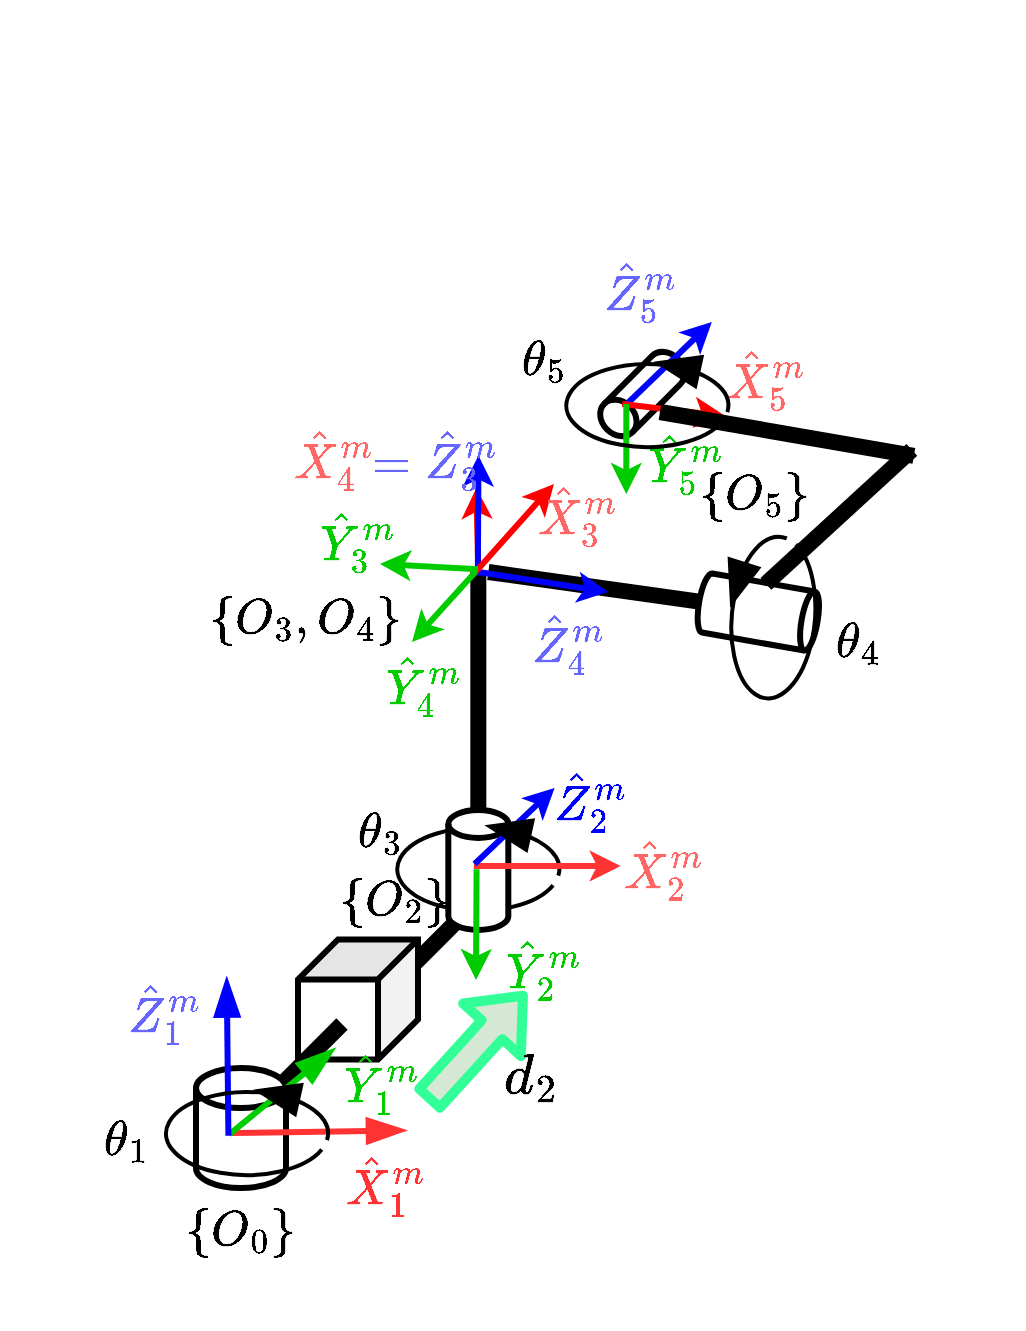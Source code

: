 <mxfile scale="3" border="0">
    <diagram id="aw2tME8MYQPTS3ObVP5B" name="Page-1">
        <mxGraphModel dx="1331" dy="1745" grid="0" gridSize="10" guides="1" tooltips="1" connect="1" arrows="1" fold="1" page="1" pageScale="1" pageWidth="1169" pageHeight="827" background="#FFFFFF" math="1" shadow="0">
            <root>
                <mxCell id="0"/>
                <mxCell id="1" parent="0"/>
                <mxCell id="263" value="" style="verticalLabelPosition=bottom;verticalAlign=top;html=1;shape=mxgraph.basic.arc;startAngle=0.313;endAngle=0.275;fillStyle=hatch;strokeColor=#000000;strokeWidth=2;fontFamily=Comic Sans MS;fontSize=60;fontColor=#000000;fillColor=#FFFFFF;rotation=-360;" parent="1" vertex="1">
                    <mxGeometry x="320.65" y="358.79" width="81.02" height="41.58" as="geometry"/>
                </mxCell>
                <mxCell id="284" value="" style="endArrow=none;html=1;strokeWidth=8;fontSize=16;" parent="1" edge="1">
                    <mxGeometry width="50" height="50" relative="1" as="geometry">
                        <mxPoint x="315" y="441" as="sourcePoint"/>
                        <mxPoint x="365" y="391" as="targetPoint"/>
                    </mxGeometry>
                </mxCell>
                <mxCell id="232" value="" style="shape=cube;whiteSpace=wrap;html=1;boundedLbl=1;backgroundOutline=1;darkOpacity=0.05;darkOpacity2=0.1;rotation=90;strokeWidth=3;fontSize=16;" parent="1" vertex="1">
                    <mxGeometry x="271" y="414.74" width="60" height="60" as="geometry"/>
                </mxCell>
                <mxCell id="283" value="" style="endArrow=none;html=1;strokeWidth=8;fontSize=16;" parent="1" edge="1">
                    <mxGeometry width="50" height="50" relative="1" as="geometry">
                        <mxPoint x="243" y="507" as="sourcePoint"/>
                        <mxPoint x="293" y="457" as="targetPoint"/>
                    </mxGeometry>
                </mxCell>
                <mxCell id="230" value="" style="shape=cylinder3;whiteSpace=wrap;html=1;boundedLbl=1;backgroundOutline=1;size=10;fontColor=#66FF66;strokeWidth=3;fontSize=16;rotation=0;" parent="1" vertex="1">
                    <mxGeometry x="220" y="479.03" width="45" height="60" as="geometry"/>
                </mxCell>
                <mxCell id="233" value="" style="shape=cylinder3;whiteSpace=wrap;html=1;boundedLbl=1;backgroundOutline=1;size=4;fontColor=#66FF66;rotation=100;strokeWidth=3;fontSize=16;" parent="1" vertex="1">
                    <mxGeometry x="486.16" y="221" width="30" height="60" as="geometry"/>
                </mxCell>
                <mxCell id="234" value="" style="endArrow=none;html=1;fontColor=#66FF66;strokeColor=#000000;strokeWidth=8;fontSize=16;" parent="1" edge="1">
                    <mxGeometry width="50" height="50" relative="1" as="geometry">
                        <mxPoint x="361.16" y="361" as="sourcePoint"/>
                        <mxPoint x="361.16" y="231.0" as="targetPoint"/>
                    </mxGeometry>
                </mxCell>
                <mxCell id="235" value="" style="endArrow=none;html=1;fontColor=#66FF66;strokeColor=#000000;strokeWidth=8;fontSize=16;entryX=0.5;entryY=1;entryDx=0;entryDy=0;entryPerimeter=0;" parent="1" target="233" edge="1">
                    <mxGeometry width="50" height="50" relative="1" as="geometry">
                        <mxPoint x="366.16" y="231.0" as="sourcePoint"/>
                        <mxPoint x="469.16" y="231" as="targetPoint"/>
                    </mxGeometry>
                </mxCell>
                <mxCell id="236" value="" style="shape=cylinder3;whiteSpace=wrap;html=1;boundedLbl=1;backgroundOutline=1;size=8.08;fontColor=#66FF66;rotation=-135;strokeWidth=3;fontSize=16;" parent="1" vertex="1">
                    <mxGeometry x="433.15" y="117" width="20" height="50" as="geometry"/>
                </mxCell>
                <mxCell id="237" value="" style="endArrow=classic;html=1;strokeColor=#0000FF;strokeWidth=3;fontSize=16;" parent="1" edge="1">
                    <mxGeometry width="50" height="50" relative="1" as="geometry">
                        <mxPoint x="361.16" y="231.0" as="sourcePoint"/>
                        <mxPoint x="426.16" y="241" as="targetPoint"/>
                    </mxGeometry>
                </mxCell>
                <mxCell id="238" value="" style="endArrow=classic;html=1;strokeColor=#FF0000;strokeWidth=3;fontSize=16;" parent="1" edge="1">
                    <mxGeometry width="50" height="50" relative="1" as="geometry">
                        <mxPoint x="361.16" y="231.0" as="sourcePoint"/>
                        <mxPoint x="360.16" y="189.0" as="targetPoint"/>
                    </mxGeometry>
                </mxCell>
                <mxCell id="240" value="" style="shape=cylinder3;whiteSpace=wrap;html=1;boundedLbl=1;backgroundOutline=1;size=7;fontColor=#66FF66;strokeWidth=3;fontSize=16;" parent="1" vertex="1">
                    <mxGeometry x="346.16" y="350" width="30" height="60" as="geometry"/>
                </mxCell>
                <mxCell id="241" value="" style="endArrow=classic;html=1;strokeColor=#0000FF;strokeWidth=3;fontSize=16;" parent="1" edge="1">
                    <mxGeometry width="50" height="50" relative="1" as="geometry">
                        <mxPoint x="360.91" y="232.76" as="sourcePoint"/>
                        <mxPoint x="361.25" y="172.76" as="targetPoint"/>
                    </mxGeometry>
                </mxCell>
                <mxCell id="242" value="" style="endArrow=classic;html=1;strokeColor=#FF0000;strokeWidth=3;fontSize=16;" parent="1" edge="1">
                    <mxGeometry width="50" height="50" relative="1" as="geometry">
                        <mxPoint x="358.16" y="232.76" as="sourcePoint"/>
                        <mxPoint x="399" y="187" as="targetPoint"/>
                    </mxGeometry>
                </mxCell>
                <mxCell id="247" value="&lt;font color=&quot;#ff6666&quot; style=&quot;font-size: 24px;&quot;&gt;$$ \hat X _{4}^m $$&lt;/font&gt;" style="text;html=1;strokeColor=none;fillColor=none;align=center;verticalAlign=middle;whiteSpace=wrap;rounded=0;strokeWidth=3;fontSize=60;fontFamily=Times New Roman;fontColor=#6666FF;rotation=0;connectable=0;" parent="1" vertex="1">
                    <mxGeometry x="269.16" y="153.18" width="41" height="41.76" as="geometry"/>
                </mxCell>
                <mxCell id="248" value="&lt;font color=&quot;#ff6666&quot; style=&quot;font-size: 24px;&quot;&gt;$$ \hat X _{5}^m $$&lt;/font&gt;" style="text;html=1;strokeColor=none;fillColor=none;align=center;verticalAlign=middle;whiteSpace=wrap;rounded=0;strokeWidth=3;fontSize=60;fontFamily=Times New Roman;fontColor=#6666FF;rotation=0;connectable=0;" parent="1" vertex="1">
                    <mxGeometry x="488.28" y="117" width="35.19" height="33.76" as="geometry"/>
                </mxCell>
                <mxCell id="249" value="&lt;font style=&quot;font-size: 24px;&quot;&gt;$$ \hat Z _{5}^m $$&lt;/font&gt;" style="text;html=1;strokeColor=none;fillColor=none;align=center;verticalAlign=middle;whiteSpace=wrap;rounded=0;strokeWidth=3;fontSize=60;fontFamily=Times New Roman;fontColor=#6666FF;rotation=0;" parent="1" vertex="1">
                    <mxGeometry x="418.47" y="74.54" width="49.37" height="30.61" as="geometry"/>
                </mxCell>
                <mxCell id="250" value="" style="endArrow=classic;html=1;strokeColor=#0000FF;strokeWidth=3;fontSize=16;" parent="1" edge="1">
                    <mxGeometry width="50" height="50" relative="1" as="geometry">
                        <mxPoint x="435.41" y="147.0" as="sourcePoint"/>
                        <mxPoint x="477.91" y="106.0" as="targetPoint"/>
                    </mxGeometry>
                </mxCell>
                <mxCell id="251" value="" style="endArrow=classic;html=1;strokeColor=#FF0000;strokeWidth=3;fontSize=16;" parent="1" edge="1">
                    <mxGeometry width="50" height="50" relative="1" as="geometry">
                        <mxPoint x="433.15" y="147.0" as="sourcePoint"/>
                        <mxPoint x="484.65" y="153.0" as="targetPoint"/>
                    </mxGeometry>
                </mxCell>
                <mxCell id="254" value="" style="endArrow=classic;html=1;strokeColor=#00CC00;strokeWidth=3;fontSize=16;" parent="1" edge="1">
                    <mxGeometry width="50" height="50" relative="1" as="geometry">
                        <mxPoint x="435.15" y="147.0" as="sourcePoint"/>
                        <mxPoint x="435.15" y="192.0" as="targetPoint"/>
                    </mxGeometry>
                </mxCell>
                <mxCell id="255" value="&lt;font color=&quot;#00cc00&quot; style=&quot;font-size: 24px;&quot;&gt;$$ \hat Y _{5}^m $$&lt;/font&gt;" style="text;html=1;strokeColor=none;fillColor=none;align=center;verticalAlign=middle;whiteSpace=wrap;rounded=0;strokeWidth=3;fontSize=60;fontFamily=Times New Roman;fontColor=#6666FF;rotation=0;connectable=0;" parent="1" vertex="1">
                    <mxGeometry x="455.03" y="161" width="18.5" height="30" as="geometry"/>
                </mxCell>
                <mxCell id="257" value="&lt;font style=&quot;font-size: 24px;&quot;&gt;$$\theta_3$$&lt;/font&gt;" style="text;html=1;strokeColor=none;fillColor=none;align=center;verticalAlign=middle;whiteSpace=wrap;rounded=0;fillStyle=hatch;strokeWidth=4;fontFamily=Comic Sans MS;fontSize=60;fontColor=#000000;" parent="1" vertex="1">
                    <mxGeometry x="287.155" y="350.245" width="50.33" height="19.754" as="geometry"/>
                </mxCell>
                <mxCell id="258" value="" style="endArrow=classic;html=1;strokeColor=#FF3333;strokeWidth=3;fontSize=16;" parent="1" edge="1">
                    <mxGeometry width="50" height="50" relative="1" as="geometry">
                        <mxPoint x="358.95" y="378" as="sourcePoint"/>
                        <mxPoint x="432.29" y="378" as="targetPoint"/>
                    </mxGeometry>
                </mxCell>
                <mxCell id="259" value="" style="endArrow=classic;html=1;strokeColor=#0000FF;strokeWidth=3;fontSize=16;" parent="1" edge="1">
                    <mxGeometry width="50" height="50" relative="1" as="geometry">
                        <mxPoint x="359.29" y="377" as="sourcePoint"/>
                        <mxPoint x="399.29" y="339" as="targetPoint"/>
                    </mxGeometry>
                </mxCell>
                <mxCell id="262" value="" style="endArrow=classic;html=1;strokeColor=#00CC00;strokeWidth=3;fontSize=16;" parent="1" edge="1">
                    <mxGeometry width="50" height="50" relative="1" as="geometry">
                        <mxPoint x="360.29" y="379.64" as="sourcePoint"/>
                        <mxPoint x="360" y="435" as="targetPoint"/>
                    </mxGeometry>
                </mxCell>
                <mxCell id="264" value="" style="shape=mxgraph.arrows2.wedgeArrow;html=1;bendable=0;startWidth=6;fillColor=strokeColor;defaultFillColor=invert;defaultGradientColor=invert;strokeColor=#000000;strokeWidth=4;fontFamily=Comic Sans MS;fontSize=60;fontColor=#000000;endArrow=none;endFill=0;endSize=4;curved=1;entryX=0.607;entryY=0.002;entryDx=0;entryDy=0;entryPerimeter=0;exitX=0.803;exitY=0.086;exitDx=0;exitDy=0;exitPerimeter=0;" parent="1" source="263" target="263" edge="1">
                    <mxGeometry width="100" height="100" relative="1" as="geometry">
                        <mxPoint x="50.243" y="88.873" as="sourcePoint"/>
                        <mxPoint x="20.884" y="105.993" as="targetPoint"/>
                    </mxGeometry>
                </mxCell>
                <mxCell id="265" value="" style="group;rotation=-235;" parent="1" vertex="1" connectable="0">
                    <mxGeometry x="310.16" y="133.97" width="202.99" height="234.237" as="geometry"/>
                </mxCell>
                <mxCell id="266" value="" style="verticalLabelPosition=bottom;verticalAlign=top;html=1;shape=mxgraph.basic.arc;startAngle=0.313;endAngle=0.275;fillStyle=hatch;strokeColor=#000000;strokeWidth=2;fontFamily=Comic Sans MS;fontSize=60;fontColor=#000000;fillColor=#FFFFFF;rotation=-445;" parent="265" vertex="1">
                    <mxGeometry x="158" y="99.03" width="81.02" height="41.58" as="geometry"/>
                </mxCell>
                <mxCell id="267" value="" style="shape=mxgraph.arrows2.wedgeArrow;html=1;bendable=0;startWidth=6;fillColor=strokeColor;defaultFillColor=invert;defaultGradientColor=invert;strokeColor=#000000;strokeWidth=4;fontFamily=Comic Sans MS;fontSize=60;fontColor=#000000;endArrow=none;endFill=0;endSize=4;curved=1;entryX=0.607;entryY=0.002;entryDx=0;entryDy=0;entryPerimeter=0;exitX=0.803;exitY=0.086;exitDx=0;exitDy=0;exitPerimeter=0;" parent="265" source="266" target="266" edge="1">
                    <mxGeometry width="100" height="100" relative="1" as="geometry">
                        <mxPoint x="176" y="74.03" as="sourcePoint"/>
                        <mxPoint x="190" y="104.03" as="targetPoint"/>
                    </mxGeometry>
                </mxCell>
                <mxCell id="268" value="&lt;font style=&quot;font-size: 24px;&quot;&gt;$$\theta_4$$&lt;/font&gt;" style="text;html=1;strokeColor=none;fillColor=none;align=center;verticalAlign=middle;whiteSpace=wrap;rounded=0;fillStyle=hatch;strokeWidth=4;fontFamily=Comic Sans MS;fontSize=60;fontColor=#000000;" parent="265" vertex="1">
                    <mxGeometry x="215.995" y="120.855" width="50.33" height="19.754" as="geometry"/>
                </mxCell>
                <mxCell id="269" value="" style="group;rotation=-150;" parent="265" vertex="1" connectable="0">
                    <mxGeometry x="88" y="29.03" width="202.99" height="184.61" as="geometry"/>
                </mxCell>
                <mxCell id="285" value="" style="endArrow=none;html=1;fontColor=#66FF66;strokeColor=#000000;exitX=0;exitY=0.5;exitDx=0;exitDy=0;exitPerimeter=0;strokeWidth=8;fontSize=16;" parent="269" edge="1">
                    <mxGeometry width="50" height="50" relative="1" as="geometry">
                        <mxPoint x="53.841" y="-11.999" as="sourcePoint"/>
                        <mxPoint x="180.78" y="9.93" as="targetPoint"/>
                    </mxGeometry>
                </mxCell>
                <mxCell id="286" value="" style="endArrow=none;html=1;fontColor=#66FF66;strokeColor=#000000;strokeWidth=8;fontSize=16;" parent="269" edge="1">
                    <mxGeometry width="50" height="50" relative="1" as="geometry">
                        <mxPoint x="106.78" y="73.93" as="sourcePoint"/>
                        <mxPoint x="179.78" y="6.93" as="targetPoint"/>
                    </mxGeometry>
                </mxCell>
                <mxCell id="270" value="" style="verticalLabelPosition=bottom;verticalAlign=top;html=1;shape=mxgraph.basic.arc;startAngle=0.313;endAngle=0.275;fillStyle=hatch;strokeColor=#000000;strokeWidth=2;fontFamily=Comic Sans MS;fontSize=60;fontColor=#000000;fillColor=#FFFFFF;rotation=-360;" parent="269" vertex="1">
                    <mxGeometry x="7" y="-36" width="81.02" height="41.58" as="geometry"/>
                </mxCell>
                <mxCell id="271" value="" style="shape=mxgraph.arrows2.wedgeArrow;html=1;bendable=0;startWidth=6;fillColor=strokeColor;defaultFillColor=invert;defaultGradientColor=invert;strokeColor=#000000;strokeWidth=4;fontFamily=Comic Sans MS;fontSize=60;fontColor=#000000;endArrow=none;endFill=0;endSize=4;curved=1;entryX=0.607;entryY=0.002;entryDx=0;entryDy=0;entryPerimeter=0;exitX=0.803;exitY=0.086;exitDx=0;exitDy=0;exitPerimeter=0;" parent="269" source="270" target="270" edge="1">
                    <mxGeometry width="100" height="100" relative="1" as="geometry">
                        <mxPoint x="91" y="-41" as="sourcePoint"/>
                        <mxPoint x="62" y="-25" as="targetPoint"/>
                    </mxGeometry>
                </mxCell>
                <mxCell id="276" value="&lt;font style=&quot;font-size: 24px;&quot;&gt;$$ \hat Z _{4}^m $$&lt;/font&gt;" style="text;html=1;strokeColor=none;fillColor=none;align=center;verticalAlign=middle;whiteSpace=wrap;rounded=0;strokeWidth=3;fontSize=60;fontFamily=Times New Roman;fontColor=#6666FF;rotation=0;" parent="269" vertex="1">
                    <mxGeometry x="-16" y="88" width="49.37" height="30.61" as="geometry"/>
                </mxCell>
                <mxCell id="279" value="&lt;font color=&quot;#ff6666&quot; style=&quot;font-size: 24px;&quot;&gt;$$ \hat X _{3}^m $$&lt;/font&gt;" style="text;html=1;strokeColor=none;fillColor=none;align=center;verticalAlign=middle;whiteSpace=wrap;rounded=0;strokeWidth=3;fontSize=60;fontFamily=Times New Roman;fontColor=#6666FF;rotation=0;connectable=0;" parent="269" vertex="1">
                    <mxGeometry x="-7.63" y="18" width="41" height="41.76" as="geometry"/>
                </mxCell>
                <mxCell id="358" value="&lt;font style=&quot;font-size: 24px;&quot;&gt;$$ \{O_5\} $$&lt;/font&gt;" style="text;html=1;strokeColor=none;fillColor=none;align=center;verticalAlign=middle;whiteSpace=wrap;rounded=0;strokeWidth=3;fontSize=24;fontFamily=Times New Roman;" parent="269" vertex="1">
                    <mxGeometry x="69.142" y="5.582" width="64.701" height="47.203" as="geometry"/>
                </mxCell>
                <mxCell id="261" value="&lt;font color=&quot;#ff6666&quot; style=&quot;font-size: 24px;&quot;&gt;$$ \hat X _{2}^m $$&lt;/font&gt;" style="text;html=1;strokeColor=none;fillColor=none;align=center;verticalAlign=middle;whiteSpace=wrap;rounded=0;strokeWidth=3;fontSize=60;fontFamily=Times New Roman;fontColor=#6666FF;rotation=0;connectable=0;" parent="265" vertex="1">
                    <mxGeometry x="123.84" y="223.79" width="41" height="41.76" as="geometry"/>
                </mxCell>
                <mxCell id="333" value="&lt;font style=&quot;font-size: 24px;&quot; color=&quot;#0000ff&quot;&gt;$$ \hat Z _{2}^m $$&lt;/font&gt;" style="text;html=1;strokeColor=none;fillColor=none;align=center;verticalAlign=middle;whiteSpace=wrap;rounded=0;strokeWidth=3;fontSize=24;fontFamily=Times New Roman;" parent="265" vertex="1">
                    <mxGeometry x="74.841" y="187.035" width="64.701" height="47.203" as="geometry"/>
                </mxCell>
                <mxCell id="359" value="" style="endArrow=classic;html=1;strokeColor=#00CC00;strokeWidth=3;fontSize=16;" parent="265" edge="1">
                    <mxGeometry width="50" height="50" relative="1" as="geometry">
                        <mxPoint x="50.84" y="95.61" as="sourcePoint"/>
                        <mxPoint x="1.84" y="93.03" as="targetPoint"/>
                    </mxGeometry>
                </mxCell>
                <mxCell id="360" value="" style="endArrow=classic;html=1;strokeColor=#00CC00;strokeWidth=3;fontSize=16;" parent="265" edge="1">
                    <mxGeometry width="50" height="50" relative="1" as="geometry">
                        <mxPoint x="49.84" y="96.62" as="sourcePoint"/>
                        <mxPoint x="17.84" y="132.03" as="targetPoint"/>
                    </mxGeometry>
                </mxCell>
                <mxCell id="357" value="&lt;font style=&quot;font-size: 24px;&quot;&gt;$$ \{O_3, O_4\} $$&lt;/font&gt;" style="text;html=1;strokeColor=none;fillColor=none;align=center;verticalAlign=middle;whiteSpace=wrap;rounded=0;strokeWidth=3;fontSize=24;fontFamily=Times New Roman;" parent="265" vertex="1">
                    <mxGeometry x="-68.158" y="96.222" width="64.701" height="47.203" as="geometry"/>
                </mxCell>
                <mxCell id="361" value="&lt;font style=&quot;font-size: 24px;&quot; color=&quot;#00cc00&quot;&gt;$$ \hat Y _{4}^m $$&lt;/font&gt;" style="text;html=1;strokeColor=none;fillColor=none;align=center;verticalAlign=middle;whiteSpace=wrap;rounded=0;strokeWidth=3;fontSize=24;fontFamily=Times New Roman;" parent="265" vertex="1">
                    <mxGeometry x="3.841" y="138.026" width="39.15" height="30.464" as="geometry"/>
                </mxCell>
                <mxCell id="362" value="&lt;font style=&quot;font-size: 24px;&quot; color=&quot;#00cc00&quot;&gt;$$ \hat Y _{3}^m $$&lt;/font&gt;" style="text;html=1;strokeColor=none;fillColor=none;align=center;verticalAlign=middle;whiteSpace=wrap;rounded=0;strokeWidth=3;fontSize=24;fontFamily=Times New Roman;" parent="265" vertex="1">
                    <mxGeometry x="-29.159" y="65.756" width="39.15" height="30.464" as="geometry"/>
                </mxCell>
                <mxCell id="277" value="&lt;font style=&quot;font-size: 24px;&quot;&gt;$$\theta_5$$&lt;/font&gt;" style="text;html=1;strokeColor=none;fillColor=none;align=center;verticalAlign=middle;whiteSpace=wrap;rounded=0;fillStyle=hatch;strokeWidth=4;fontFamily=Comic Sans MS;fontSize=60;fontColor=#000000;rotation=0;" parent="1" vertex="1">
                    <mxGeometry x="368.64" y="114.61" width="50.33" height="19.754" as="geometry"/>
                </mxCell>
                <mxCell id="280" value="&lt;font style=&quot;font-size: 24px;&quot;&gt;$$ =\hat Z _{3}^m $$&lt;/font&gt;" style="text;html=1;strokeColor=none;fillColor=none;align=center;verticalAlign=middle;whiteSpace=wrap;rounded=0;strokeWidth=3;fontSize=60;fontFamily=Times New Roman;fontColor=#6666FF;rotation=0;" parent="1" vertex="1">
                    <mxGeometry x="315.16" y="158.76" width="49.37" height="30.61" as="geometry"/>
                </mxCell>
                <mxCell id="311" value="" style="group" parent="1" vertex="1" connectable="0">
                    <mxGeometry x="194.0" y="420" width="248.92" height="132.464" as="geometry"/>
                </mxCell>
                <mxCell id="312" value="" style="endArrow=blockThin;html=1;strokeWidth=3;fontSize=48;fontFamily=Times New Roman;endSize=12;endFill=1;strokeColor=#FF3333;jumpSize=2;startSize=2;" parent="311" edge="1">
                    <mxGeometry width="50" height="50" relative="1" as="geometry">
                        <mxPoint x="43.089" y="91.511" as="sourcePoint"/>
                        <mxPoint x="130.7" y="90.213" as="targetPoint"/>
                    </mxGeometry>
                </mxCell>
                <mxCell id="313" value="" style="endArrow=blockThin;html=1;strokeWidth=3;fontSize=48;fontFamily=Times New Roman;endFill=1;endSize=12;strokeColor=#00CC00;jumpSize=2;startSize=2;" parent="311" edge="1">
                    <mxGeometry width="50" height="50" relative="1" as="geometry">
                        <mxPoint x="42.795" y="92.05" as="sourcePoint"/>
                        <mxPoint x="95.143" y="49.485" as="targetPoint"/>
                    </mxGeometry>
                </mxCell>
                <mxCell id="314" value="" style="endArrow=blockThin;html=1;strokeWidth=3;fontSize=48;fontFamily=Times New Roman;endSize=12;endFill=1;strokeColor=#0000FF;jumpSize=2;startSize=2;" parent="311" edge="1">
                    <mxGeometry width="50" height="50" relative="1" as="geometry">
                        <mxPoint x="42.206" y="92.859" as="sourcePoint"/>
                        <mxPoint x="41.367" y="14.134" as="targetPoint"/>
                    </mxGeometry>
                </mxCell>
                <mxCell id="328" value="&lt;font style=&quot;font-size: 24px;&quot;&gt;$$ \hat Z _{1}^m $$&lt;/font&gt;" style="text;html=1;strokeColor=none;fillColor=none;align=center;verticalAlign=middle;whiteSpace=wrap;rounded=0;strokeWidth=3;fontSize=60;fontFamily=Times New Roman;fontColor=#6666FF;rotation=0;" parent="311" vertex="1">
                    <mxGeometry x="-14.0" y="16" width="49.37" height="30.61" as="geometry"/>
                </mxCell>
                <mxCell id="329" value="&lt;font style=&quot;font-size: 24px;&quot; color=&quot;#ff3333&quot;&gt;$$ \hat X _{1} ^m$$&lt;/font&gt;" style="text;html=1;strokeColor=none;fillColor=none;align=center;verticalAlign=middle;whiteSpace=wrap;rounded=0;strokeWidth=3;fontSize=24;fontFamily=Times New Roman;" parent="311" vertex="1">
                    <mxGeometry x="102.005" y="102" width="39.15" height="30.464" as="geometry"/>
                </mxCell>
                <mxCell id="318" value="&lt;font style=&quot;font-size: 24px;&quot; color=&quot;#00cc00&quot;&gt;$$ \hat Y _{1}^m $$&lt;/font&gt;" style="text;html=1;strokeColor=none;fillColor=none;align=center;verticalAlign=middle;whiteSpace=wrap;rounded=0;strokeWidth=3;fontSize=24;fontFamily=Times New Roman;" parent="311" vertex="1">
                    <mxGeometry x="98.771" y="50.996" width="39.15" height="30.464" as="geometry"/>
                </mxCell>
                <mxCell id="327" value="&lt;font style=&quot;font-size: 24px;&quot; color=&quot;#00cc00&quot;&gt;$$ \hat Y _{2}^m $$&lt;/font&gt;" style="text;html=1;strokeColor=none;fillColor=none;align=center;verticalAlign=middle;whiteSpace=wrap;rounded=0;strokeWidth=3;fontSize=24;fontFamily=Times New Roman;" parent="311" vertex="1">
                    <mxGeometry x="180.001" y="-6.004" width="39.15" height="30.464" as="geometry"/>
                </mxCell>
                <mxCell id="334" value="" style="endArrow=classic;html=1;fontColor=#66FF66;fillColor=#d5e8d4;strokeColor=#33FF99;strokeWidth=5;fontSize=16;endFill=0;shape=flexArrow;" parent="311" edge="1">
                    <mxGeometry width="50" height="50" relative="1" as="geometry">
                        <mxPoint x="141.15" y="76" as="sourcePoint"/>
                        <mxPoint x="191.15" y="21" as="targetPoint"/>
                    </mxGeometry>
                </mxCell>
                <mxCell id="353" value="" style="verticalLabelPosition=bottom;verticalAlign=top;html=1;shape=mxgraph.basic.arc;startAngle=0.313;endAngle=0.275;fillStyle=hatch;strokeColor=#000000;strokeWidth=2;fontFamily=Comic Sans MS;fontSize=60;fontColor=#000000;fillColor=#FFFFFF;rotation=-360;" parent="311" vertex="1">
                    <mxGeometry x="11.0" y="71" width="81.02" height="41.58" as="geometry"/>
                </mxCell>
                <mxCell id="354" value="" style="shape=mxgraph.arrows2.wedgeArrow;html=1;bendable=0;startWidth=6;fillColor=strokeColor;defaultFillColor=invert;defaultGradientColor=invert;strokeColor=#000000;strokeWidth=4;fontFamily=Comic Sans MS;fontSize=60;fontColor=#000000;endArrow=none;endFill=0;endSize=4;curved=1;entryX=0.607;entryY=0.002;entryDx=0;entryDy=0;entryPerimeter=0;exitX=0.803;exitY=0.086;exitDx=0;exitDy=0;exitPerimeter=0;" parent="311" source="353" target="353" edge="1">
                    <mxGeometry width="100" height="100" relative="1" as="geometry">
                        <mxPoint x="-259.407" y="-198.917" as="sourcePoint"/>
                        <mxPoint x="-288.766" y="-181.797" as="targetPoint"/>
                    </mxGeometry>
                </mxCell>
                <mxCell id="355" value="&lt;font color=&quot;#000000&quot;&gt;$$d_2$$&lt;/font&gt;" style="text;html=1;align=center;verticalAlign=middle;resizable=0;points=[];autosize=1;strokeColor=none;fillColor=none;fontSize=24;fontColor=#FF6666;" parent="311" vertex="1">
                    <mxGeometry x="137.92" y="43.0" width="111" height="41" as="geometry"/>
                </mxCell>
                <mxCell id="348" value="&lt;font style=&quot;font-size: 24px;&quot;&gt;$$\theta_1$$&lt;/font&gt;" style="text;html=1;strokeColor=none;fillColor=none;align=center;verticalAlign=middle;whiteSpace=wrap;rounded=0;fillStyle=hatch;strokeWidth=4;fontFamily=Comic Sans MS;fontSize=60;fontColor=#000000;" parent="1" vertex="1">
                    <mxGeometry x="159.825" y="504.005" width="50.33" height="19.754" as="geometry"/>
                </mxCell>
                <mxCell id="349" value="&lt;font style=&quot;font-size: 24px;&quot;&gt;$$ \{O_0\} $$&lt;/font&gt;" style="text;html=1;strokeColor=none;fillColor=none;align=center;verticalAlign=middle;whiteSpace=wrap;rounded=0;strokeWidth=3;fontSize=24;fontFamily=Times New Roman;" parent="1" vertex="1">
                    <mxGeometry x="210.152" y="536.002" width="64.701" height="47.203" as="geometry"/>
                </mxCell>
                <mxCell id="356" value="&lt;font style=&quot;font-size: 24px;&quot;&gt;$$ \{O_2\} $$&lt;/font&gt;" style="text;html=1;strokeColor=none;fillColor=none;align=center;verticalAlign=middle;whiteSpace=wrap;rounded=0;strokeWidth=3;fontSize=24;fontFamily=Times New Roman;" parent="1" vertex="1">
                    <mxGeometry x="287.152" y="371.832" width="64.701" height="47.203" as="geometry"/>
                </mxCell>
            </root>
        </mxGraphModel>
    </diagram>
</mxfile>
